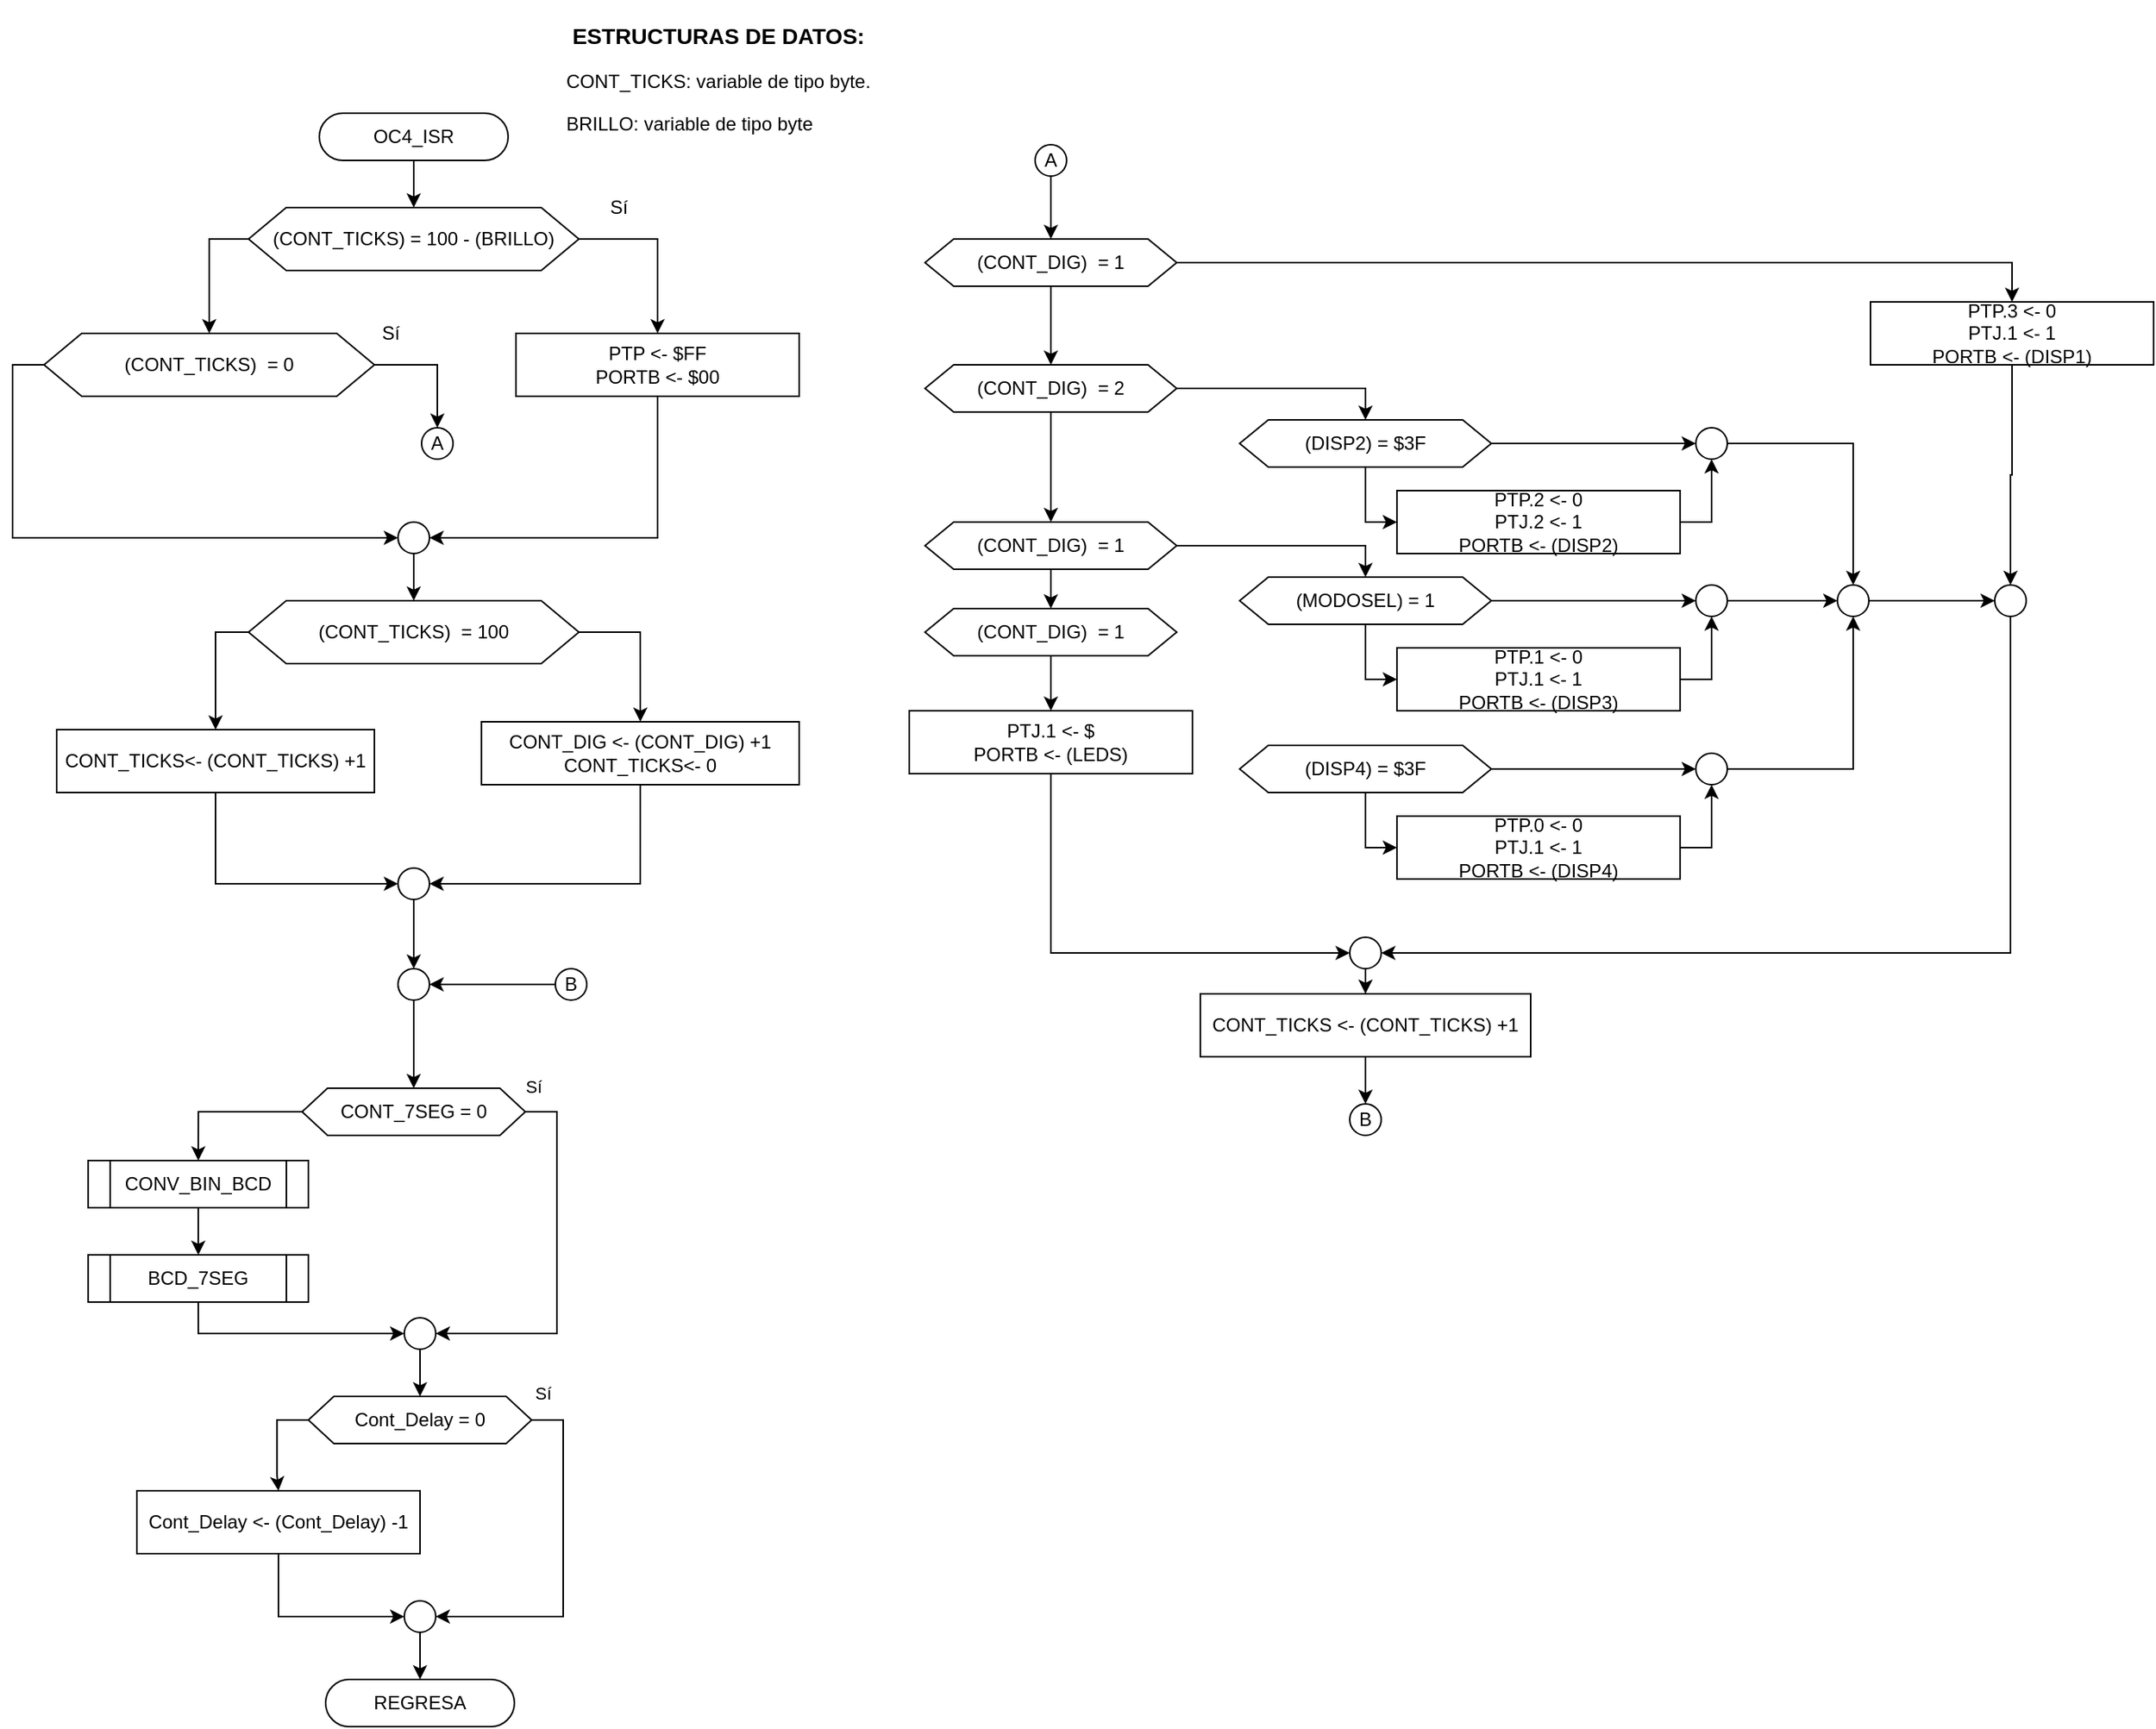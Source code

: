 <mxfile version="13.3.5" type="device"><diagram id="C5RBs43oDa-KdzZeNtuy" name="Page-1"><mxGraphModel dx="2250" dy="1497" grid="1" gridSize="10" guides="1" tooltips="1" connect="1" arrows="1" fold="1" page="1" pageScale="1" pageWidth="827" pageHeight="1169" math="0" shadow="0"><root><mxCell id="WIyWlLk6GJQsqaUBKTNV-0"/><mxCell id="WIyWlLk6GJQsqaUBKTNV-1" parent="WIyWlLk6GJQsqaUBKTNV-0"/><mxCell id="DvkfS6CGCvVenUb8CxV3-34" style="edgeStyle=orthogonalEdgeStyle;rounded=0;orthogonalLoop=1;jettySize=auto;html=1;exitX=0.5;exitY=1;exitDx=0;exitDy=0;entryX=0.5;entryY=0;entryDx=0;entryDy=0;" edge="1" parent="WIyWlLk6GJQsqaUBKTNV-1" source="DvkfS6CGCvVenUb8CxV3-0" target="DvkfS6CGCvVenUb8CxV3-16"><mxGeometry relative="1" as="geometry"/></mxCell><mxCell id="DvkfS6CGCvVenUb8CxV3-0" value="OC4_ISR" style="rounded=1;whiteSpace=wrap;html=1;fontSize=12;glass=0;strokeWidth=1;shadow=0;arcSize=50;" vertex="1" parent="WIyWlLk6GJQsqaUBKTNV-1"><mxGeometry x="165" y="130" width="120" height="30" as="geometry"/></mxCell><mxCell id="DvkfS6CGCvVenUb8CxV3-3" style="edgeStyle=orthogonalEdgeStyle;rounded=0;orthogonalLoop=1;jettySize=auto;html=1;exitX=0.5;exitY=1;exitDx=0;exitDy=0;entryX=0.5;entryY=0;entryDx=0;entryDy=0;" edge="1" parent="WIyWlLk6GJQsqaUBKTNV-1" source="DvkfS6CGCvVenUb8CxV3-1" target="DvkfS6CGCvVenUb8CxV3-2"><mxGeometry relative="1" as="geometry"/></mxCell><mxCell id="DvkfS6CGCvVenUb8CxV3-1" value="CONV_BIN_BCD" style="shape=process;whiteSpace=wrap;html=1;backgroundOutline=1;" vertex="1" parent="WIyWlLk6GJQsqaUBKTNV-1"><mxGeometry x="18.05" y="796" width="140" height="30" as="geometry"/></mxCell><mxCell id="DvkfS6CGCvVenUb8CxV3-108" style="edgeStyle=orthogonalEdgeStyle;rounded=0;orthogonalLoop=1;jettySize=auto;html=1;exitX=0.5;exitY=1;exitDx=0;exitDy=0;entryX=0;entryY=0.5;entryDx=0;entryDy=0;" edge="1" parent="WIyWlLk6GJQsqaUBKTNV-1" source="DvkfS6CGCvVenUb8CxV3-2" target="DvkfS6CGCvVenUb8CxV3-99"><mxGeometry relative="1" as="geometry"/></mxCell><mxCell id="DvkfS6CGCvVenUb8CxV3-2" value="BCD_7SEG" style="shape=process;whiteSpace=wrap;html=1;backgroundOutline=1;" vertex="1" parent="WIyWlLk6GJQsqaUBKTNV-1"><mxGeometry x="18.05" y="856" width="140" height="30" as="geometry"/></mxCell><mxCell id="DvkfS6CGCvVenUb8CxV3-4" value="&lt;h3 style=&quot;text-align: center&quot;&gt;ESTRUCTURAS DE DATOS:&lt;/h3&gt;&lt;p&gt;CONT_TICKS: variable de tipo byte.&lt;/p&gt;&lt;p&gt;&lt;span&gt;BRILLO: variable de tipo byte&lt;/span&gt;&lt;/p&gt;&lt;p&gt;&lt;br&gt;&lt;/p&gt;&lt;p&gt;&lt;/p&gt;" style="text;html=1;strokeColor=none;fillColor=none;align=left;verticalAlign=middle;whiteSpace=wrap;rounded=0;" vertex="1" parent="WIyWlLk6GJQsqaUBKTNV-1"><mxGeometry x="320" y="70" width="268.68" height="100" as="geometry"/></mxCell><mxCell id="DvkfS6CGCvVenUb8CxV3-10" style="edgeStyle=orthogonalEdgeStyle;rounded=0;orthogonalLoop=1;jettySize=auto;html=1;exitX=1;exitY=0.5;exitDx=0;exitDy=0;entryX=1;entryY=0.5;entryDx=0;entryDy=0;" edge="1" parent="WIyWlLk6GJQsqaUBKTNV-1" source="DvkfS6CGCvVenUb8CxV3-5" target="DvkfS6CGCvVenUb8CxV3-9"><mxGeometry relative="1" as="geometry"/></mxCell><mxCell id="DvkfS6CGCvVenUb8CxV3-92" value="Sí" style="edgeLabel;html=1;align=center;verticalAlign=middle;resizable=0;points=[];" vertex="1" connectable="0" parent="DvkfS6CGCvVenUb8CxV3-10"><mxGeometry x="-0.936" y="17" relative="1" as="geometry"><mxPoint as="offset"/></mxGeometry></mxCell><mxCell id="DvkfS6CGCvVenUb8CxV3-11" style="edgeStyle=orthogonalEdgeStyle;rounded=0;orthogonalLoop=1;jettySize=auto;html=1;exitX=0;exitY=0.5;exitDx=0;exitDy=0;entryX=0.5;entryY=0;entryDx=0;entryDy=0;" edge="1" parent="WIyWlLk6GJQsqaUBKTNV-1" source="DvkfS6CGCvVenUb8CxV3-5" target="DvkfS6CGCvVenUb8CxV3-7"><mxGeometry relative="1" as="geometry"/></mxCell><mxCell id="DvkfS6CGCvVenUb8CxV3-5" value="Cont_Delay = 0" style="shape=hexagon;perimeter=hexagonPerimeter2;whiteSpace=wrap;html=1;size=0.114;" vertex="1" parent="WIyWlLk6GJQsqaUBKTNV-1"><mxGeometry x="158.05" y="946" width="141.88" height="30" as="geometry"/></mxCell><mxCell id="DvkfS6CGCvVenUb8CxV3-12" style="edgeStyle=orthogonalEdgeStyle;rounded=0;orthogonalLoop=1;jettySize=auto;html=1;exitX=0.5;exitY=1;exitDx=0;exitDy=0;entryX=0;entryY=0.5;entryDx=0;entryDy=0;" edge="1" parent="WIyWlLk6GJQsqaUBKTNV-1" source="DvkfS6CGCvVenUb8CxV3-7" target="DvkfS6CGCvVenUb8CxV3-9"><mxGeometry relative="1" as="geometry"/></mxCell><mxCell id="DvkfS6CGCvVenUb8CxV3-7" value="Cont_Delay &amp;lt;- (Cont_Delay) -1" style="rounded=0;whiteSpace=wrap;html=1;" vertex="1" parent="WIyWlLk6GJQsqaUBKTNV-1"><mxGeometry x="48.99" y="1006" width="180" height="40" as="geometry"/></mxCell><mxCell id="DvkfS6CGCvVenUb8CxV3-8" value="REGRESA" style="rounded=1;whiteSpace=wrap;html=1;fontSize=12;glass=0;strokeWidth=1;shadow=0;arcSize=50;" vertex="1" parent="WIyWlLk6GJQsqaUBKTNV-1"><mxGeometry x="168.99" y="1126" width="120" height="30" as="geometry"/></mxCell><mxCell id="DvkfS6CGCvVenUb8CxV3-13" style="edgeStyle=orthogonalEdgeStyle;rounded=0;orthogonalLoop=1;jettySize=auto;html=1;exitX=0.5;exitY=1;exitDx=0;exitDy=0;entryX=0.5;entryY=0;entryDx=0;entryDy=0;" edge="1" parent="WIyWlLk6GJQsqaUBKTNV-1" source="DvkfS6CGCvVenUb8CxV3-9" target="DvkfS6CGCvVenUb8CxV3-8"><mxGeometry relative="1" as="geometry"/></mxCell><mxCell id="DvkfS6CGCvVenUb8CxV3-9" value="" style="ellipse;whiteSpace=wrap;html=1;aspect=fixed;" vertex="1" parent="WIyWlLk6GJQsqaUBKTNV-1"><mxGeometry x="218.99" y="1076" width="20" height="20" as="geometry"/></mxCell><mxCell id="DvkfS6CGCvVenUb8CxV3-29" style="edgeStyle=orthogonalEdgeStyle;rounded=0;orthogonalLoop=1;jettySize=auto;html=1;exitX=1;exitY=0.5;exitDx=0;exitDy=0;entryX=0.5;entryY=0;entryDx=0;entryDy=0;" edge="1" parent="WIyWlLk6GJQsqaUBKTNV-1" source="DvkfS6CGCvVenUb8CxV3-15" target="DvkfS6CGCvVenUb8CxV3-27"><mxGeometry relative="1" as="geometry"/></mxCell><mxCell id="DvkfS6CGCvVenUb8CxV3-32" style="edgeStyle=orthogonalEdgeStyle;rounded=0;orthogonalLoop=1;jettySize=auto;html=1;exitX=0;exitY=0.5;exitDx=0;exitDy=0;entryX=0;entryY=0.5;entryDx=0;entryDy=0;" edge="1" parent="WIyWlLk6GJQsqaUBKTNV-1" source="DvkfS6CGCvVenUb8CxV3-15" target="DvkfS6CGCvVenUb8CxV3-18"><mxGeometry relative="1" as="geometry"/></mxCell><mxCell id="DvkfS6CGCvVenUb8CxV3-15" value="(CONT_TICKS)&amp;nbsp; = 0" style="shape=hexagon;perimeter=hexagonPerimeter2;whiteSpace=wrap;html=1;size=0.114;" vertex="1" parent="WIyWlLk6GJQsqaUBKTNV-1"><mxGeometry x="-10" y="270" width="210" height="40" as="geometry"/></mxCell><mxCell id="DvkfS6CGCvVenUb8CxV3-25" style="edgeStyle=orthogonalEdgeStyle;rounded=0;orthogonalLoop=1;jettySize=auto;html=1;exitX=0;exitY=0.5;exitDx=0;exitDy=0;entryX=0.5;entryY=0;entryDx=0;entryDy=0;" edge="1" parent="WIyWlLk6GJQsqaUBKTNV-1" source="DvkfS6CGCvVenUb8CxV3-16" target="DvkfS6CGCvVenUb8CxV3-15"><mxGeometry relative="1" as="geometry"/></mxCell><mxCell id="DvkfS6CGCvVenUb8CxV3-26" style="edgeStyle=orthogonalEdgeStyle;rounded=0;orthogonalLoop=1;jettySize=auto;html=1;exitX=1;exitY=0.5;exitDx=0;exitDy=0;entryX=0.5;entryY=0;entryDx=0;entryDy=0;" edge="1" parent="WIyWlLk6GJQsqaUBKTNV-1" source="DvkfS6CGCvVenUb8CxV3-16" target="DvkfS6CGCvVenUb8CxV3-19"><mxGeometry relative="1" as="geometry"/></mxCell><mxCell id="DvkfS6CGCvVenUb8CxV3-16" value="(CONT_TICKS) = 100 - (BRILLO)" style="shape=hexagon;perimeter=hexagonPerimeter2;whiteSpace=wrap;html=1;size=0.114;" vertex="1" parent="WIyWlLk6GJQsqaUBKTNV-1"><mxGeometry x="120" y="190" width="210" height="40" as="geometry"/></mxCell><mxCell id="DvkfS6CGCvVenUb8CxV3-33" style="edgeStyle=orthogonalEdgeStyle;rounded=0;orthogonalLoop=1;jettySize=auto;html=1;exitX=0.5;exitY=1;exitDx=0;exitDy=0;" edge="1" parent="WIyWlLk6GJQsqaUBKTNV-1" source="DvkfS6CGCvVenUb8CxV3-18" target="DvkfS6CGCvVenUb8CxV3-24"><mxGeometry relative="1" as="geometry"/></mxCell><mxCell id="DvkfS6CGCvVenUb8CxV3-18" value="" style="ellipse;whiteSpace=wrap;html=1;aspect=fixed;" vertex="1" parent="WIyWlLk6GJQsqaUBKTNV-1"><mxGeometry x="215" y="390" width="20" height="20" as="geometry"/></mxCell><mxCell id="DvkfS6CGCvVenUb8CxV3-31" style="edgeStyle=orthogonalEdgeStyle;rounded=0;orthogonalLoop=1;jettySize=auto;html=1;exitX=0.5;exitY=1;exitDx=0;exitDy=0;entryX=1;entryY=0.5;entryDx=0;entryDy=0;" edge="1" parent="WIyWlLk6GJQsqaUBKTNV-1" source="DvkfS6CGCvVenUb8CxV3-19" target="DvkfS6CGCvVenUb8CxV3-18"><mxGeometry relative="1" as="geometry"/></mxCell><mxCell id="DvkfS6CGCvVenUb8CxV3-19" value="PTP &amp;lt;- $FF&lt;br&gt;PORTB &amp;lt;- $00" style="rounded=0;whiteSpace=wrap;html=1;" vertex="1" parent="WIyWlLk6GJQsqaUBKTNV-1"><mxGeometry x="290" y="270" width="180" height="40" as="geometry"/></mxCell><mxCell id="DvkfS6CGCvVenUb8CxV3-23" value="Sí" style="text;html=1;align=center;verticalAlign=middle;resizable=0;points=[];autosize=1;" vertex="1" parent="WIyWlLk6GJQsqaUBKTNV-1"><mxGeometry x="340" y="180" width="30" height="20" as="geometry"/></mxCell><mxCell id="DvkfS6CGCvVenUb8CxV3-93" style="edgeStyle=orthogonalEdgeStyle;rounded=0;orthogonalLoop=1;jettySize=auto;html=1;exitX=0;exitY=0.5;exitDx=0;exitDy=0;entryX=0.5;entryY=0;entryDx=0;entryDy=0;" edge="1" parent="WIyWlLk6GJQsqaUBKTNV-1" source="DvkfS6CGCvVenUb8CxV3-24" target="DvkfS6CGCvVenUb8CxV3-91"><mxGeometry relative="1" as="geometry"/></mxCell><mxCell id="DvkfS6CGCvVenUb8CxV3-95" style="edgeStyle=orthogonalEdgeStyle;rounded=0;orthogonalLoop=1;jettySize=auto;html=1;exitX=1;exitY=0.5;exitDx=0;exitDy=0;entryX=0.5;entryY=0;entryDx=0;entryDy=0;" edge="1" parent="WIyWlLk6GJQsqaUBKTNV-1" source="DvkfS6CGCvVenUb8CxV3-24" target="DvkfS6CGCvVenUb8CxV3-94"><mxGeometry relative="1" as="geometry"/></mxCell><mxCell id="DvkfS6CGCvVenUb8CxV3-24" value="(CONT_TICKS)&amp;nbsp; = 100" style="shape=hexagon;perimeter=hexagonPerimeter2;whiteSpace=wrap;html=1;size=0.114;" vertex="1" parent="WIyWlLk6GJQsqaUBKTNV-1"><mxGeometry x="120" y="440" width="210" height="40" as="geometry"/></mxCell><mxCell id="DvkfS6CGCvVenUb8CxV3-27" value="A" style="ellipse;whiteSpace=wrap;html=1;aspect=fixed;" vertex="1" parent="WIyWlLk6GJQsqaUBKTNV-1"><mxGeometry x="230" y="330" width="20" height="20" as="geometry"/></mxCell><mxCell id="DvkfS6CGCvVenUb8CxV3-30" value="Sí" style="text;html=1;align=center;verticalAlign=middle;resizable=0;points=[];autosize=1;" vertex="1" parent="WIyWlLk6GJQsqaUBKTNV-1"><mxGeometry x="195" y="260" width="30" height="20" as="geometry"/></mxCell><mxCell id="DvkfS6CGCvVenUb8CxV3-41" style="edgeStyle=orthogonalEdgeStyle;rounded=0;orthogonalLoop=1;jettySize=auto;html=1;exitX=0.5;exitY=1;exitDx=0;exitDy=0;" edge="1" parent="WIyWlLk6GJQsqaUBKTNV-1" source="DvkfS6CGCvVenUb8CxV3-35" target="DvkfS6CGCvVenUb8CxV3-36"><mxGeometry relative="1" as="geometry"/></mxCell><mxCell id="DvkfS6CGCvVenUb8CxV3-35" value="A" style="ellipse;whiteSpace=wrap;html=1;aspect=fixed;" vertex="1" parent="WIyWlLk6GJQsqaUBKTNV-1"><mxGeometry x="620" y="150" width="20" height="20" as="geometry"/></mxCell><mxCell id="DvkfS6CGCvVenUb8CxV3-45" style="edgeStyle=orthogonalEdgeStyle;rounded=0;orthogonalLoop=1;jettySize=auto;html=1;exitX=0.5;exitY=1;exitDx=0;exitDy=0;entryX=0.5;entryY=0;entryDx=0;entryDy=0;" edge="1" parent="WIyWlLk6GJQsqaUBKTNV-1" source="DvkfS6CGCvVenUb8CxV3-36" target="DvkfS6CGCvVenUb8CxV3-37"><mxGeometry relative="1" as="geometry"/></mxCell><mxCell id="DvkfS6CGCvVenUb8CxV3-51" style="edgeStyle=orthogonalEdgeStyle;rounded=0;orthogonalLoop=1;jettySize=auto;html=1;exitX=1;exitY=0.5;exitDx=0;exitDy=0;entryX=0.5;entryY=0;entryDx=0;entryDy=0;" edge="1" parent="WIyWlLk6GJQsqaUBKTNV-1" source="DvkfS6CGCvVenUb8CxV3-36" target="DvkfS6CGCvVenUb8CxV3-50"><mxGeometry relative="1" as="geometry"/></mxCell><mxCell id="DvkfS6CGCvVenUb8CxV3-36" value="(CONT_DIG)&amp;nbsp; = 1" style="shape=hexagon;perimeter=hexagonPerimeter2;whiteSpace=wrap;html=1;size=0.114;" vertex="1" parent="WIyWlLk6GJQsqaUBKTNV-1"><mxGeometry x="550" y="210" width="160" height="30" as="geometry"/></mxCell><mxCell id="DvkfS6CGCvVenUb8CxV3-46" style="edgeStyle=orthogonalEdgeStyle;rounded=0;orthogonalLoop=1;jettySize=auto;html=1;exitX=0.5;exitY=1;exitDx=0;exitDy=0;entryX=0.5;entryY=0;entryDx=0;entryDy=0;" edge="1" parent="WIyWlLk6GJQsqaUBKTNV-1" source="DvkfS6CGCvVenUb8CxV3-37" target="DvkfS6CGCvVenUb8CxV3-38"><mxGeometry relative="1" as="geometry"/></mxCell><mxCell id="DvkfS6CGCvVenUb8CxV3-59" style="edgeStyle=orthogonalEdgeStyle;rounded=0;orthogonalLoop=1;jettySize=auto;html=1;exitX=1;exitY=0.5;exitDx=0;exitDy=0;entryX=0.5;entryY=0;entryDx=0;entryDy=0;" edge="1" parent="WIyWlLk6GJQsqaUBKTNV-1" source="DvkfS6CGCvVenUb8CxV3-37" target="DvkfS6CGCvVenUb8CxV3-57"><mxGeometry relative="1" as="geometry"/></mxCell><mxCell id="DvkfS6CGCvVenUb8CxV3-37" value="(CONT_DIG)&amp;nbsp; = 2" style="shape=hexagon;perimeter=hexagonPerimeter2;whiteSpace=wrap;html=1;size=0.114;" vertex="1" parent="WIyWlLk6GJQsqaUBKTNV-1"><mxGeometry x="550" y="290" width="160" height="30" as="geometry"/></mxCell><mxCell id="DvkfS6CGCvVenUb8CxV3-62" style="edgeStyle=orthogonalEdgeStyle;rounded=0;orthogonalLoop=1;jettySize=auto;html=1;exitX=0.5;exitY=1;exitDx=0;exitDy=0;entryX=0;entryY=0.5;entryDx=0;entryDy=0;" edge="1" parent="WIyWlLk6GJQsqaUBKTNV-1" source="DvkfS6CGCvVenUb8CxV3-57" target="DvkfS6CGCvVenUb8CxV3-61"><mxGeometry relative="1" as="geometry"/></mxCell><mxCell id="DvkfS6CGCvVenUb8CxV3-65" style="edgeStyle=orthogonalEdgeStyle;rounded=0;orthogonalLoop=1;jettySize=auto;html=1;exitX=1;exitY=0.5;exitDx=0;exitDy=0;entryX=0;entryY=0.5;entryDx=0;entryDy=0;" edge="1" parent="WIyWlLk6GJQsqaUBKTNV-1" source="DvkfS6CGCvVenUb8CxV3-57" target="DvkfS6CGCvVenUb8CxV3-63"><mxGeometry relative="1" as="geometry"/></mxCell><mxCell id="DvkfS6CGCvVenUb8CxV3-57" value="(DISP2) = $3F" style="shape=hexagon;perimeter=hexagonPerimeter2;whiteSpace=wrap;html=1;size=0.114;" vertex="1" parent="WIyWlLk6GJQsqaUBKTNV-1"><mxGeometry x="750" y="325" width="160" height="30" as="geometry"/></mxCell><mxCell id="DvkfS6CGCvVenUb8CxV3-47" style="edgeStyle=orthogonalEdgeStyle;rounded=0;orthogonalLoop=1;jettySize=auto;html=1;exitX=0.5;exitY=1;exitDx=0;exitDy=0;entryX=0.5;entryY=0;entryDx=0;entryDy=0;" edge="1" parent="WIyWlLk6GJQsqaUBKTNV-1" source="DvkfS6CGCvVenUb8CxV3-38" target="DvkfS6CGCvVenUb8CxV3-39"><mxGeometry relative="1" as="geometry"/></mxCell><mxCell id="DvkfS6CGCvVenUb8CxV3-76" style="edgeStyle=orthogonalEdgeStyle;rounded=0;orthogonalLoop=1;jettySize=auto;html=1;exitX=1;exitY=0.5;exitDx=0;exitDy=0;" edge="1" parent="WIyWlLk6GJQsqaUBKTNV-1" source="DvkfS6CGCvVenUb8CxV3-38" target="DvkfS6CGCvVenUb8CxV3-72"><mxGeometry relative="1" as="geometry"/></mxCell><mxCell id="DvkfS6CGCvVenUb8CxV3-38" value="(CONT_DIG)&amp;nbsp; = 1" style="shape=hexagon;perimeter=hexagonPerimeter2;whiteSpace=wrap;html=1;size=0.114;" vertex="1" parent="WIyWlLk6GJQsqaUBKTNV-1"><mxGeometry x="550" y="390" width="160" height="30" as="geometry"/></mxCell><mxCell id="DvkfS6CGCvVenUb8CxV3-49" style="edgeStyle=orthogonalEdgeStyle;rounded=0;orthogonalLoop=1;jettySize=auto;html=1;exitX=0.5;exitY=1;exitDx=0;exitDy=0;entryX=0.5;entryY=0;entryDx=0;entryDy=0;" edge="1" parent="WIyWlLk6GJQsqaUBKTNV-1" source="DvkfS6CGCvVenUb8CxV3-39"><mxGeometry relative="1" as="geometry"><mxPoint x="631" y="461" as="targetPoint"/></mxGeometry></mxCell><mxCell id="DvkfS6CGCvVenUb8CxV3-60" style="edgeStyle=orthogonalEdgeStyle;rounded=0;orthogonalLoop=1;jettySize=auto;html=1;exitX=0.5;exitY=1;exitDx=0;exitDy=0;" edge="1" parent="WIyWlLk6GJQsqaUBKTNV-1" source="DvkfS6CGCvVenUb8CxV3-39" target="DvkfS6CGCvVenUb8CxV3-48"><mxGeometry relative="1" as="geometry"/></mxCell><mxCell id="DvkfS6CGCvVenUb8CxV3-39" value="(CONT_DIG)&amp;nbsp; = 1" style="shape=hexagon;perimeter=hexagonPerimeter2;whiteSpace=wrap;html=1;size=0.114;" vertex="1" parent="WIyWlLk6GJQsqaUBKTNV-1"><mxGeometry x="550" y="445" width="160" height="30" as="geometry"/></mxCell><mxCell id="DvkfS6CGCvVenUb8CxV3-56" style="edgeStyle=orthogonalEdgeStyle;rounded=0;orthogonalLoop=1;jettySize=auto;html=1;exitX=0.5;exitY=1;exitDx=0;exitDy=0;entryX=0;entryY=0.5;entryDx=0;entryDy=0;" edge="1" parent="WIyWlLk6GJQsqaUBKTNV-1" source="DvkfS6CGCvVenUb8CxV3-48" target="DvkfS6CGCvVenUb8CxV3-52"><mxGeometry relative="1" as="geometry"/></mxCell><mxCell id="DvkfS6CGCvVenUb8CxV3-48" value="PTJ.1 &amp;lt;- $&lt;br&gt;PORTB &amp;lt;- (LEDS)" style="rounded=0;whiteSpace=wrap;html=1;" vertex="1" parent="WIyWlLk6GJQsqaUBKTNV-1"><mxGeometry x="540" y="510" width="180" height="40" as="geometry"/></mxCell><mxCell id="DvkfS6CGCvVenUb8CxV3-89" style="edgeStyle=orthogonalEdgeStyle;rounded=0;orthogonalLoop=1;jettySize=auto;html=1;exitX=0.5;exitY=1;exitDx=0;exitDy=0;entryX=0.5;entryY=0;entryDx=0;entryDy=0;" edge="1" parent="WIyWlLk6GJQsqaUBKTNV-1" source="DvkfS6CGCvVenUb8CxV3-50" target="DvkfS6CGCvVenUb8CxV3-87"><mxGeometry relative="1" as="geometry"/></mxCell><mxCell id="DvkfS6CGCvVenUb8CxV3-50" value="PTP.3 &amp;lt;- 0&lt;br&gt;PTJ.1 &amp;lt;- 1&lt;br&gt;PORTB &amp;lt;- (DISP1)" style="rounded=0;whiteSpace=wrap;html=1;" vertex="1" parent="WIyWlLk6GJQsqaUBKTNV-1"><mxGeometry x="1151" y="250" width="180" height="40" as="geometry"/></mxCell><mxCell id="DvkfS6CGCvVenUb8CxV3-55" style="edgeStyle=orthogonalEdgeStyle;rounded=0;orthogonalLoop=1;jettySize=auto;html=1;exitX=0.5;exitY=1;exitDx=0;exitDy=0;" edge="1" parent="WIyWlLk6GJQsqaUBKTNV-1" source="DvkfS6CGCvVenUb8CxV3-52" target="DvkfS6CGCvVenUb8CxV3-54"><mxGeometry relative="1" as="geometry"/></mxCell><mxCell id="DvkfS6CGCvVenUb8CxV3-52" value="" style="ellipse;whiteSpace=wrap;html=1;aspect=fixed;" vertex="1" parent="WIyWlLk6GJQsqaUBKTNV-1"><mxGeometry x="820" y="654" width="20" height="20" as="geometry"/></mxCell><mxCell id="DvkfS6CGCvVenUb8CxV3-112" style="edgeStyle=orthogonalEdgeStyle;rounded=0;orthogonalLoop=1;jettySize=auto;html=1;exitX=0.5;exitY=1;exitDx=0;exitDy=0;entryX=0.5;entryY=0;entryDx=0;entryDy=0;" edge="1" parent="WIyWlLk6GJQsqaUBKTNV-1" source="DvkfS6CGCvVenUb8CxV3-54" target="DvkfS6CGCvVenUb8CxV3-111"><mxGeometry relative="1" as="geometry"/></mxCell><mxCell id="DvkfS6CGCvVenUb8CxV3-54" value="CONT_TICKS &amp;lt;- (CONT_TICKS) +1" style="rounded=0;whiteSpace=wrap;html=1;" vertex="1" parent="WIyWlLk6GJQsqaUBKTNV-1"><mxGeometry x="725" y="690" width="210" height="40" as="geometry"/></mxCell><mxCell id="DvkfS6CGCvVenUb8CxV3-66" style="edgeStyle=orthogonalEdgeStyle;rounded=0;orthogonalLoop=1;jettySize=auto;html=1;exitX=1;exitY=0.5;exitDx=0;exitDy=0;entryX=0.5;entryY=1;entryDx=0;entryDy=0;" edge="1" parent="WIyWlLk6GJQsqaUBKTNV-1" source="DvkfS6CGCvVenUb8CxV3-61" target="DvkfS6CGCvVenUb8CxV3-63"><mxGeometry relative="1" as="geometry"/></mxCell><mxCell id="DvkfS6CGCvVenUb8CxV3-61" value="PTP.2 &amp;lt;- 0&lt;br&gt;PTJ.2 &amp;lt;- 1&lt;br&gt;PORTB &amp;lt;- (DISP2)" style="rounded=0;whiteSpace=wrap;html=1;" vertex="1" parent="WIyWlLk6GJQsqaUBKTNV-1"><mxGeometry x="850" y="370" width="180" height="40" as="geometry"/></mxCell><mxCell id="DvkfS6CGCvVenUb8CxV3-78" style="edgeStyle=orthogonalEdgeStyle;rounded=0;orthogonalLoop=1;jettySize=auto;html=1;exitX=1;exitY=0.5;exitDx=0;exitDy=0;entryX=0.5;entryY=0;entryDx=0;entryDy=0;" edge="1" parent="WIyWlLk6GJQsqaUBKTNV-1" source="DvkfS6CGCvVenUb8CxV3-63" target="DvkfS6CGCvVenUb8CxV3-67"><mxGeometry relative="1" as="geometry"/></mxCell><mxCell id="DvkfS6CGCvVenUb8CxV3-63" value="" style="ellipse;whiteSpace=wrap;html=1;aspect=fixed;" vertex="1" parent="WIyWlLk6GJQsqaUBKTNV-1"><mxGeometry x="1040" y="330" width="20" height="20" as="geometry"/></mxCell><mxCell id="DvkfS6CGCvVenUb8CxV3-88" value="" style="edgeStyle=orthogonalEdgeStyle;rounded=0;orthogonalLoop=1;jettySize=auto;html=1;" edge="1" parent="WIyWlLk6GJQsqaUBKTNV-1" source="DvkfS6CGCvVenUb8CxV3-67" target="DvkfS6CGCvVenUb8CxV3-87"><mxGeometry relative="1" as="geometry"/></mxCell><mxCell id="DvkfS6CGCvVenUb8CxV3-67" value="" style="ellipse;whiteSpace=wrap;html=1;aspect=fixed;" vertex="1" parent="WIyWlLk6GJQsqaUBKTNV-1"><mxGeometry x="1130" y="430" width="20" height="20" as="geometry"/></mxCell><mxCell id="DvkfS6CGCvVenUb8CxV3-90" style="edgeStyle=orthogonalEdgeStyle;rounded=0;orthogonalLoop=1;jettySize=auto;html=1;exitX=0.5;exitY=1;exitDx=0;exitDy=0;entryX=1;entryY=0.5;entryDx=0;entryDy=0;" edge="1" parent="WIyWlLk6GJQsqaUBKTNV-1" source="DvkfS6CGCvVenUb8CxV3-87" target="DvkfS6CGCvVenUb8CxV3-52"><mxGeometry relative="1" as="geometry"/></mxCell><mxCell id="DvkfS6CGCvVenUb8CxV3-87" value="" style="ellipse;whiteSpace=wrap;html=1;aspect=fixed;" vertex="1" parent="WIyWlLk6GJQsqaUBKTNV-1"><mxGeometry x="1230" y="430" width="20" height="20" as="geometry"/></mxCell><mxCell id="DvkfS6CGCvVenUb8CxV3-70" style="edgeStyle=orthogonalEdgeStyle;rounded=0;orthogonalLoop=1;jettySize=auto;html=1;exitX=0.5;exitY=1;exitDx=0;exitDy=0;entryX=0;entryY=0.5;entryDx=0;entryDy=0;" edge="1" parent="WIyWlLk6GJQsqaUBKTNV-1" source="DvkfS6CGCvVenUb8CxV3-72" target="DvkfS6CGCvVenUb8CxV3-74"><mxGeometry relative="1" as="geometry"/></mxCell><mxCell id="DvkfS6CGCvVenUb8CxV3-71" style="edgeStyle=orthogonalEdgeStyle;rounded=0;orthogonalLoop=1;jettySize=auto;html=1;exitX=1;exitY=0.5;exitDx=0;exitDy=0;entryX=0;entryY=0.5;entryDx=0;entryDy=0;" edge="1" parent="WIyWlLk6GJQsqaUBKTNV-1" source="DvkfS6CGCvVenUb8CxV3-72" target="DvkfS6CGCvVenUb8CxV3-75"><mxGeometry relative="1" as="geometry"/></mxCell><mxCell id="DvkfS6CGCvVenUb8CxV3-72" value="(MODOSEL) = 1" style="shape=hexagon;perimeter=hexagonPerimeter2;whiteSpace=wrap;html=1;size=0.114;" vertex="1" parent="WIyWlLk6GJQsqaUBKTNV-1"><mxGeometry x="750" y="425" width="160" height="30" as="geometry"/></mxCell><mxCell id="DvkfS6CGCvVenUb8CxV3-73" style="edgeStyle=orthogonalEdgeStyle;rounded=0;orthogonalLoop=1;jettySize=auto;html=1;exitX=1;exitY=0.5;exitDx=0;exitDy=0;entryX=0.5;entryY=1;entryDx=0;entryDy=0;" edge="1" parent="WIyWlLk6GJQsqaUBKTNV-1" source="DvkfS6CGCvVenUb8CxV3-74" target="DvkfS6CGCvVenUb8CxV3-75"><mxGeometry relative="1" as="geometry"/></mxCell><mxCell id="DvkfS6CGCvVenUb8CxV3-74" value="PTP.1 &amp;lt;- 0&lt;br&gt;PTJ.1 &amp;lt;- 1&lt;br&gt;PORTB &amp;lt;- (DISP3)" style="rounded=0;whiteSpace=wrap;html=1;" vertex="1" parent="WIyWlLk6GJQsqaUBKTNV-1"><mxGeometry x="850" y="470" width="180" height="40" as="geometry"/></mxCell><mxCell id="DvkfS6CGCvVenUb8CxV3-79" style="edgeStyle=orthogonalEdgeStyle;rounded=0;orthogonalLoop=1;jettySize=auto;html=1;exitX=1;exitY=0.5;exitDx=0;exitDy=0;entryX=0;entryY=0.5;entryDx=0;entryDy=0;" edge="1" parent="WIyWlLk6GJQsqaUBKTNV-1" source="DvkfS6CGCvVenUb8CxV3-75" target="DvkfS6CGCvVenUb8CxV3-67"><mxGeometry relative="1" as="geometry"/></mxCell><mxCell id="DvkfS6CGCvVenUb8CxV3-75" value="" style="ellipse;whiteSpace=wrap;html=1;aspect=fixed;" vertex="1" parent="WIyWlLk6GJQsqaUBKTNV-1"><mxGeometry x="1040" y="430" width="20" height="20" as="geometry"/></mxCell><mxCell id="DvkfS6CGCvVenUb8CxV3-80" style="edgeStyle=orthogonalEdgeStyle;rounded=0;orthogonalLoop=1;jettySize=auto;html=1;exitX=0.5;exitY=1;exitDx=0;exitDy=0;entryX=0;entryY=0.5;entryDx=0;entryDy=0;" edge="1" parent="WIyWlLk6GJQsqaUBKTNV-1" source="DvkfS6CGCvVenUb8CxV3-82" target="DvkfS6CGCvVenUb8CxV3-84"><mxGeometry relative="1" as="geometry"/></mxCell><mxCell id="DvkfS6CGCvVenUb8CxV3-81" style="edgeStyle=orthogonalEdgeStyle;rounded=0;orthogonalLoop=1;jettySize=auto;html=1;exitX=1;exitY=0.5;exitDx=0;exitDy=0;entryX=0;entryY=0.5;entryDx=0;entryDy=0;" edge="1" parent="WIyWlLk6GJQsqaUBKTNV-1" source="DvkfS6CGCvVenUb8CxV3-82" target="DvkfS6CGCvVenUb8CxV3-85"><mxGeometry relative="1" as="geometry"/></mxCell><mxCell id="DvkfS6CGCvVenUb8CxV3-82" value="(DISP4) = $3F" style="shape=hexagon;perimeter=hexagonPerimeter2;whiteSpace=wrap;html=1;size=0.114;" vertex="1" parent="WIyWlLk6GJQsqaUBKTNV-1"><mxGeometry x="750" y="532" width="160" height="30" as="geometry"/></mxCell><mxCell id="DvkfS6CGCvVenUb8CxV3-83" style="edgeStyle=orthogonalEdgeStyle;rounded=0;orthogonalLoop=1;jettySize=auto;html=1;exitX=1;exitY=0.5;exitDx=0;exitDy=0;entryX=0.5;entryY=1;entryDx=0;entryDy=0;" edge="1" parent="WIyWlLk6GJQsqaUBKTNV-1" source="DvkfS6CGCvVenUb8CxV3-84" target="DvkfS6CGCvVenUb8CxV3-85"><mxGeometry relative="1" as="geometry"/></mxCell><mxCell id="DvkfS6CGCvVenUb8CxV3-84" value="PTP.0 &amp;lt;- 0&lt;br&gt;PTJ.1 &amp;lt;- 1&lt;br&gt;PORTB &amp;lt;- (DISP4)" style="rounded=0;whiteSpace=wrap;html=1;" vertex="1" parent="WIyWlLk6GJQsqaUBKTNV-1"><mxGeometry x="850" y="577" width="180" height="40" as="geometry"/></mxCell><mxCell id="DvkfS6CGCvVenUb8CxV3-86" style="edgeStyle=orthogonalEdgeStyle;rounded=0;orthogonalLoop=1;jettySize=auto;html=1;exitX=1;exitY=0.5;exitDx=0;exitDy=0;entryX=0.5;entryY=1;entryDx=0;entryDy=0;" edge="1" parent="WIyWlLk6GJQsqaUBKTNV-1" source="DvkfS6CGCvVenUb8CxV3-85" target="DvkfS6CGCvVenUb8CxV3-67"><mxGeometry relative="1" as="geometry"/></mxCell><mxCell id="DvkfS6CGCvVenUb8CxV3-85" value="" style="ellipse;whiteSpace=wrap;html=1;aspect=fixed;" vertex="1" parent="WIyWlLk6GJQsqaUBKTNV-1"><mxGeometry x="1040" y="537" width="20" height="20" as="geometry"/></mxCell><mxCell id="DvkfS6CGCvVenUb8CxV3-97" style="edgeStyle=orthogonalEdgeStyle;rounded=0;orthogonalLoop=1;jettySize=auto;html=1;exitX=0.5;exitY=1;exitDx=0;exitDy=0;entryX=0;entryY=0.5;entryDx=0;entryDy=0;" edge="1" parent="WIyWlLk6GJQsqaUBKTNV-1" source="DvkfS6CGCvVenUb8CxV3-91" target="DvkfS6CGCvVenUb8CxV3-96"><mxGeometry relative="1" as="geometry"/></mxCell><mxCell id="DvkfS6CGCvVenUb8CxV3-91" value="CONT_TICKS&amp;lt;- (CONT_TICKS) +1" style="rounded=0;whiteSpace=wrap;html=1;" vertex="1" parent="WIyWlLk6GJQsqaUBKTNV-1"><mxGeometry x="-1.94" y="522" width="201.94" height="40" as="geometry"/></mxCell><mxCell id="DvkfS6CGCvVenUb8CxV3-98" style="edgeStyle=orthogonalEdgeStyle;rounded=0;orthogonalLoop=1;jettySize=auto;html=1;exitX=0.5;exitY=1;exitDx=0;exitDy=0;entryX=1;entryY=0.5;entryDx=0;entryDy=0;" edge="1" parent="WIyWlLk6GJQsqaUBKTNV-1" source="DvkfS6CGCvVenUb8CxV3-94" target="DvkfS6CGCvVenUb8CxV3-96"><mxGeometry relative="1" as="geometry"/></mxCell><mxCell id="DvkfS6CGCvVenUb8CxV3-94" value="CONT_DIG &amp;lt;- (CONT_DIG) +1&lt;br&gt;CONT_TICKS&amp;lt;- 0" style="rounded=0;whiteSpace=wrap;html=1;" vertex="1" parent="WIyWlLk6GJQsqaUBKTNV-1"><mxGeometry x="268.06" y="517" width="201.94" height="40" as="geometry"/></mxCell><mxCell id="DvkfS6CGCvVenUb8CxV3-110" value="" style="edgeStyle=orthogonalEdgeStyle;rounded=0;orthogonalLoop=1;jettySize=auto;html=1;" edge="1" parent="WIyWlLk6GJQsqaUBKTNV-1" source="DvkfS6CGCvVenUb8CxV3-96" target="DvkfS6CGCvVenUb8CxV3-109"><mxGeometry relative="1" as="geometry"/></mxCell><mxCell id="DvkfS6CGCvVenUb8CxV3-96" value="" style="ellipse;whiteSpace=wrap;html=1;aspect=fixed;" vertex="1" parent="WIyWlLk6GJQsqaUBKTNV-1"><mxGeometry x="215" y="610" width="20" height="20" as="geometry"/></mxCell><mxCell id="DvkfS6CGCvVenUb8CxV3-115" style="edgeStyle=orthogonalEdgeStyle;rounded=0;orthogonalLoop=1;jettySize=auto;html=1;exitX=0.5;exitY=1;exitDx=0;exitDy=0;entryX=0.5;entryY=0;entryDx=0;entryDy=0;" edge="1" parent="WIyWlLk6GJQsqaUBKTNV-1" source="DvkfS6CGCvVenUb8CxV3-109" target="DvkfS6CGCvVenUb8CxV3-101"><mxGeometry relative="1" as="geometry"/></mxCell><mxCell id="DvkfS6CGCvVenUb8CxV3-109" value="" style="ellipse;whiteSpace=wrap;html=1;aspect=fixed;" vertex="1" parent="WIyWlLk6GJQsqaUBKTNV-1"><mxGeometry x="215" y="674" width="20" height="20" as="geometry"/></mxCell><mxCell id="DvkfS6CGCvVenUb8CxV3-116" style="edgeStyle=orthogonalEdgeStyle;rounded=0;orthogonalLoop=1;jettySize=auto;html=1;exitX=0;exitY=0.5;exitDx=0;exitDy=0;entryX=1;entryY=0.5;entryDx=0;entryDy=0;" edge="1" parent="WIyWlLk6GJQsqaUBKTNV-1" source="DvkfS6CGCvVenUb8CxV3-113" target="DvkfS6CGCvVenUb8CxV3-109"><mxGeometry relative="1" as="geometry"/></mxCell><mxCell id="DvkfS6CGCvVenUb8CxV3-113" value="B" style="ellipse;whiteSpace=wrap;html=1;aspect=fixed;" vertex="1" parent="WIyWlLk6GJQsqaUBKTNV-1"><mxGeometry x="315" y="674" width="20" height="20" as="geometry"/></mxCell><mxCell id="DvkfS6CGCvVenUb8CxV3-100" style="edgeStyle=orthogonalEdgeStyle;rounded=0;orthogonalLoop=1;jettySize=auto;html=1;exitX=0.5;exitY=1;exitDx=0;exitDy=0;entryX=0.5;entryY=0;entryDx=0;entryDy=0;" edge="1" parent="WIyWlLk6GJQsqaUBKTNV-1" source="DvkfS6CGCvVenUb8CxV3-99" target="DvkfS6CGCvVenUb8CxV3-5"><mxGeometry relative="1" as="geometry"/></mxCell><mxCell id="DvkfS6CGCvVenUb8CxV3-99" value="" style="ellipse;whiteSpace=wrap;html=1;aspect=fixed;" vertex="1" parent="WIyWlLk6GJQsqaUBKTNV-1"><mxGeometry x="218.99" y="896" width="20" height="20" as="geometry"/></mxCell><mxCell id="DvkfS6CGCvVenUb8CxV3-105" style="edgeStyle=orthogonalEdgeStyle;rounded=0;orthogonalLoop=1;jettySize=auto;html=1;exitX=1;exitY=0.5;exitDx=0;exitDy=0;entryX=1;entryY=0.5;entryDx=0;entryDy=0;" edge="1" parent="WIyWlLk6GJQsqaUBKTNV-1" source="DvkfS6CGCvVenUb8CxV3-101" target="DvkfS6CGCvVenUb8CxV3-99"><mxGeometry relative="1" as="geometry"/></mxCell><mxCell id="DvkfS6CGCvVenUb8CxV3-107" style="edgeStyle=orthogonalEdgeStyle;rounded=0;orthogonalLoop=1;jettySize=auto;html=1;exitX=0;exitY=0.5;exitDx=0;exitDy=0;entryX=0.5;entryY=0;entryDx=0;entryDy=0;" edge="1" parent="WIyWlLk6GJQsqaUBKTNV-1" source="DvkfS6CGCvVenUb8CxV3-101" target="DvkfS6CGCvVenUb8CxV3-1"><mxGeometry relative="1" as="geometry"/></mxCell><mxCell id="DvkfS6CGCvVenUb8CxV3-101" value="CONT_7SEG = 0" style="shape=hexagon;perimeter=hexagonPerimeter2;whiteSpace=wrap;html=1;size=0.114;" vertex="1" parent="WIyWlLk6GJQsqaUBKTNV-1"><mxGeometry x="154.05" y="750" width="141.88" height="30" as="geometry"/></mxCell><mxCell id="DvkfS6CGCvVenUb8CxV3-106" value="Sí" style="edgeLabel;html=1;align=center;verticalAlign=middle;resizable=0;points=[];" vertex="1" connectable="0" parent="WIyWlLk6GJQsqaUBKTNV-1"><mxGeometry x="259.988" y="876.001" as="geometry"><mxPoint x="41" y="-127" as="offset"/></mxGeometry></mxCell><mxCell id="DvkfS6CGCvVenUb8CxV3-111" value="B" style="ellipse;whiteSpace=wrap;html=1;aspect=fixed;" vertex="1" parent="WIyWlLk6GJQsqaUBKTNV-1"><mxGeometry x="820" y="760" width="20" height="20" as="geometry"/></mxCell></root></mxGraphModel></diagram></mxfile>
